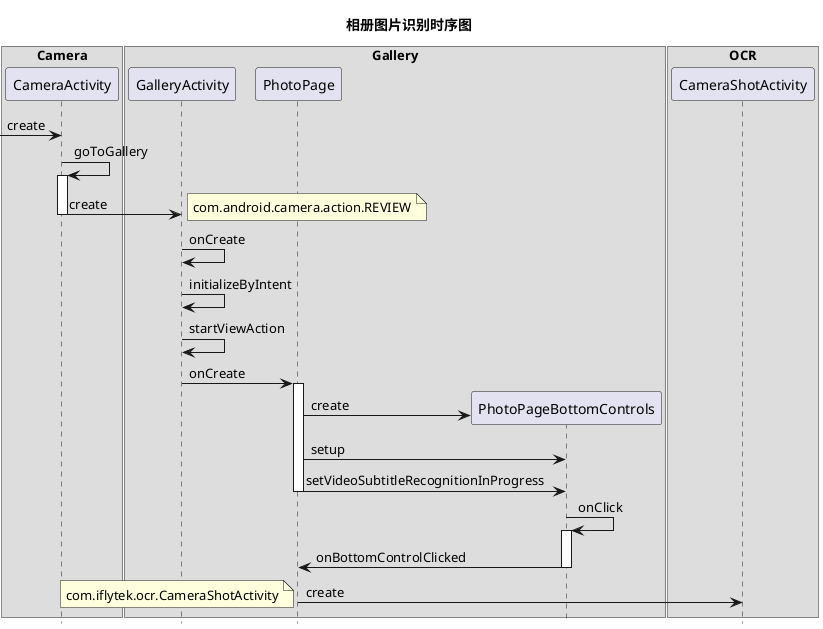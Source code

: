 @startuml
title 相册图片识别时序图
hide footbox


box "Camera"
participant CameraActivity
end box


[->CameraActivity:create
CameraActivity->CameraActivity:goToGallery
activate CameraActivity
CameraActivity->GalleryActivity:create
note right: com.android.camera.action.REVIEW
deactivate CameraActivity

box "Gallery"
participant GalleryActivity
participant PhotoPage
participant PhotoPageBottomControls
end box

box "OCR"
participant CameraShotActivity
end box

GalleryActivity->GalleryActivity:onCreate
GalleryActivity->GalleryActivity:initializeByIntent
GalleryActivity->GalleryActivity:startViewAction
GalleryActivity->PhotoPage:onCreate

activate PhotoPage
create PhotoPageBottomControls
PhotoPage -> PhotoPageBottomControls: create
PhotoPage -> PhotoPageBottomControls: setup
PhotoPage -> PhotoPageBottomControls: setVideoSubtitleRecognitionInProgress
deactivate PhotoPage
PhotoPageBottomControls -> PhotoPageBottomControls: onClick
activate PhotoPageBottomControls
PhotoPageBottomControls -> PhotoPage: onBottomControlClicked
deactivate PhotoPageBottomControls
PhotoPage -> CameraShotActivity:create
note left:com.iflytek.ocr.CameraShotActivity



@enduml